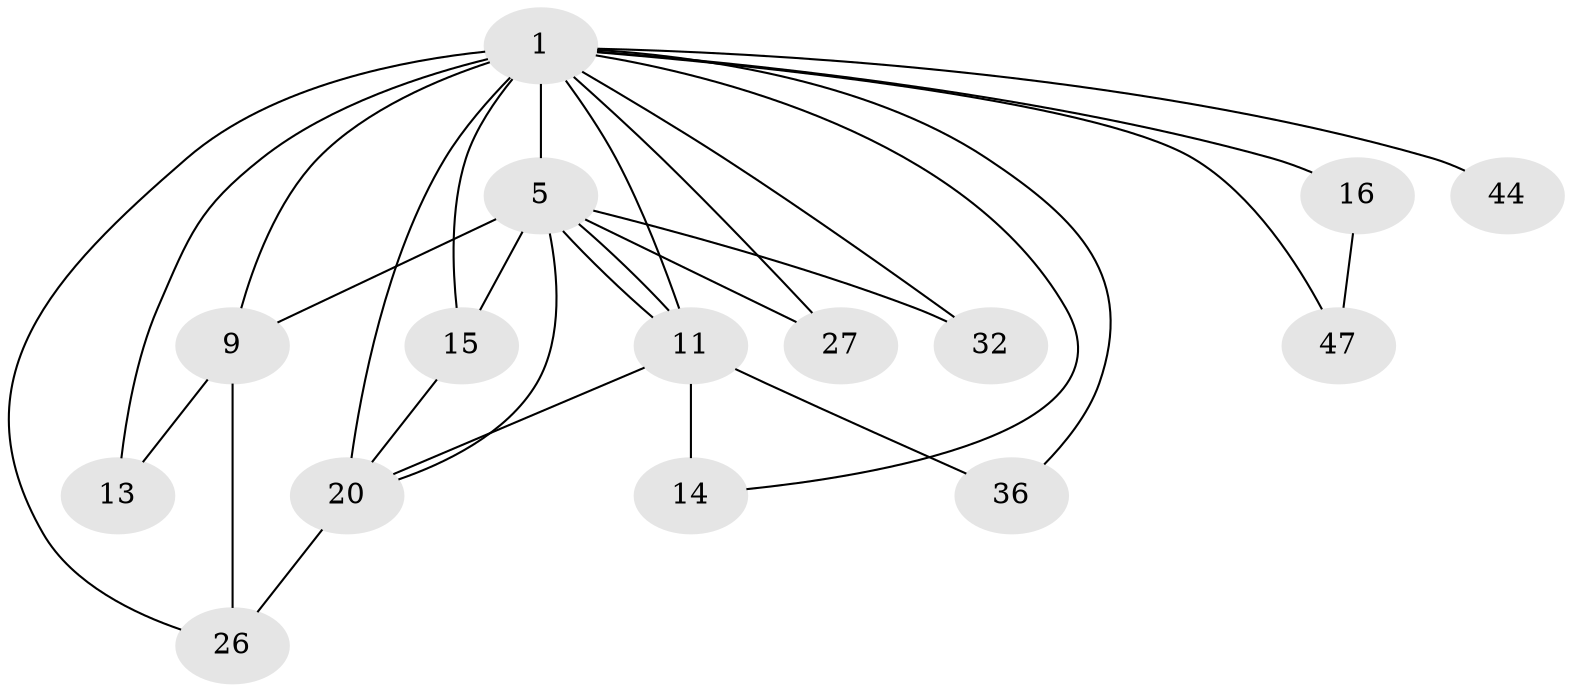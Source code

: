 // original degree distribution, {13: 0.07547169811320754, 14: 0.03773584905660377, 16: 0.03773584905660377, 21: 0.018867924528301886, 12: 0.018867924528301886, 7: 0.03773584905660377, 5: 0.018867924528301886, 2: 0.49056603773584906, 3: 0.18867924528301888, 4: 0.07547169811320754}
// Generated by graph-tools (version 1.1) at 2025/17/03/04/25 18:17:43]
// undirected, 15 vertices, 29 edges
graph export_dot {
graph [start="1"]
  node [color=gray90,style=filled];
  1 [super="+51+2+21+19"];
  5 [super="+7"];
  9 [super="+12"];
  11 [super="+31"];
  13;
  14 [super="+49"];
  15 [super="+28"];
  16;
  20 [super="+39+34+41"];
  26 [super="+37"];
  27 [super="+35"];
  32;
  36;
  44;
  47;
  1 -- 5 [weight=16];
  1 -- 9 [weight=9];
  1 -- 16 [weight=3];
  1 -- 20 [weight=5];
  1 -- 13;
  1 -- 14;
  1 -- 15 [weight=2];
  1 -- 26;
  1 -- 27 [weight=2];
  1 -- 32;
  1 -- 36;
  1 -- 44 [weight=2];
  1 -- 47;
  1 -- 11;
  5 -- 9 [weight=4];
  5 -- 11;
  5 -- 11;
  5 -- 15;
  5 -- 20 [weight=2];
  5 -- 32;
  5 -- 27;
  9 -- 13;
  9 -- 26;
  11 -- 14 [weight=2];
  11 -- 36;
  11 -- 20;
  15 -- 20;
  16 -- 47;
  20 -- 26;
}
